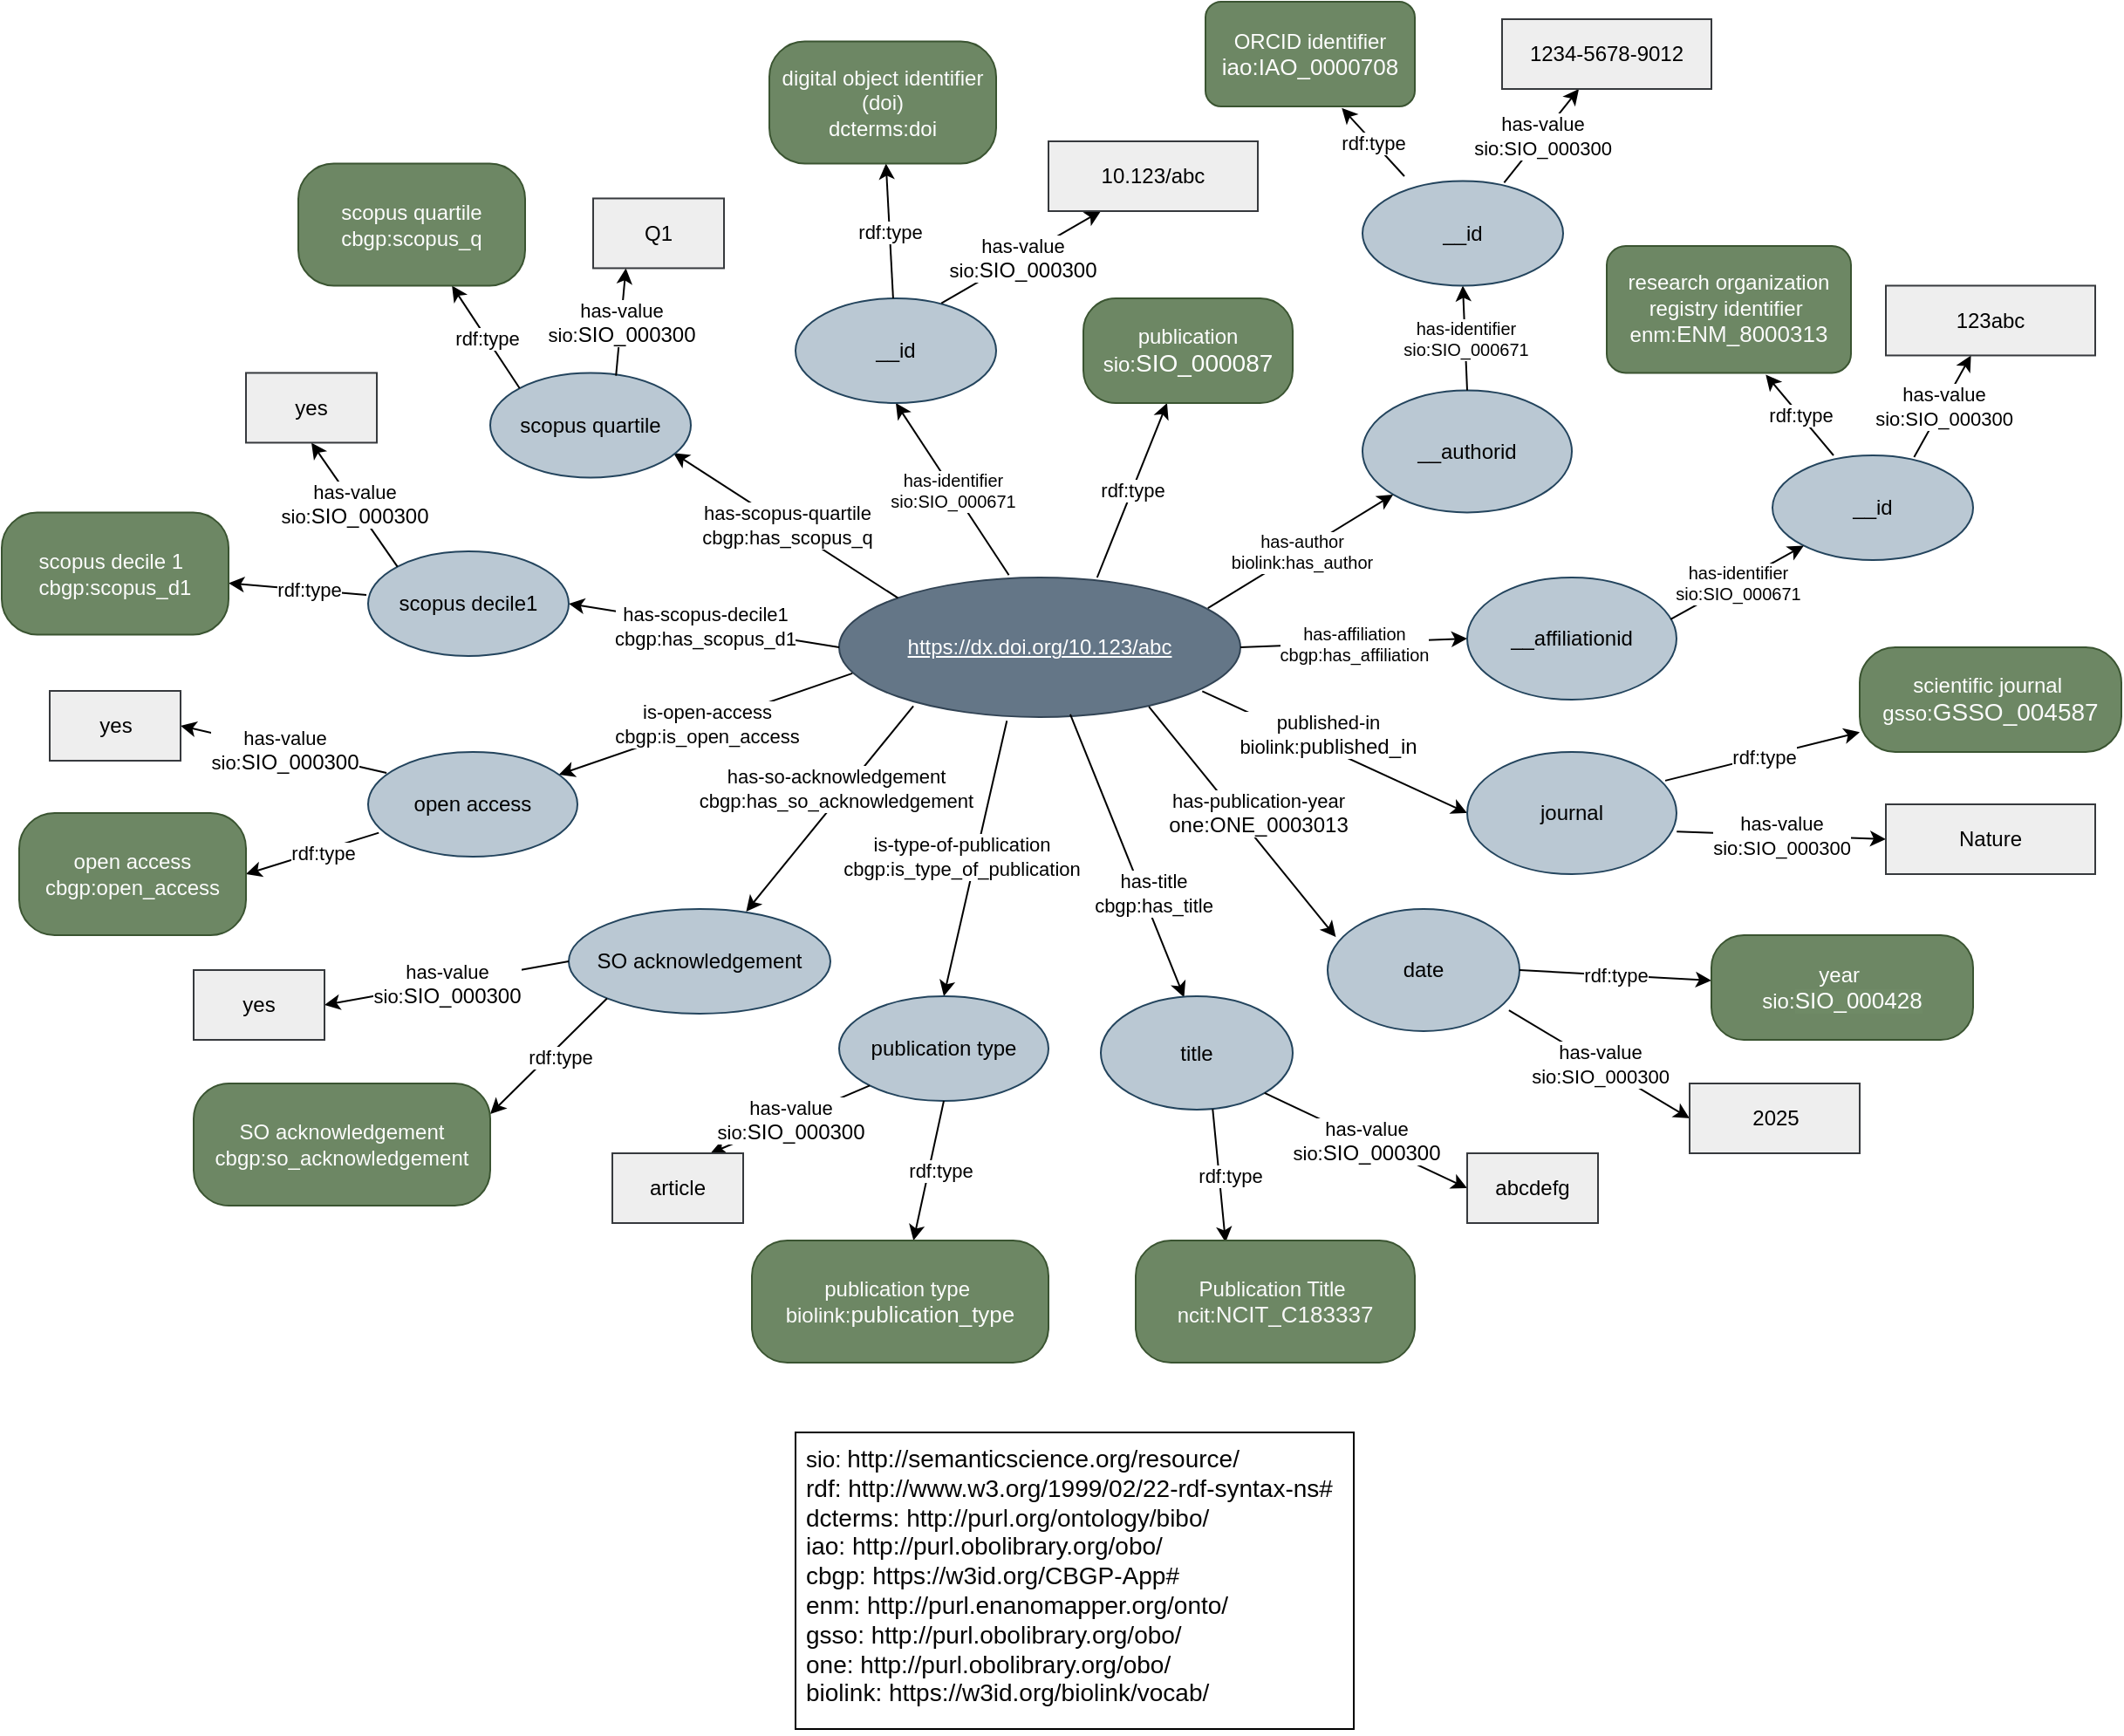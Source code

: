 <mxfile version="26.1.0">
  <diagram id="6a731a19-8d31-9384-78a2-239565b7b9f0" name="Page-1">
    <mxGraphModel dx="3500" dy="1740" grid="1" gridSize="10" guides="1" tooltips="1" connect="1" arrows="1" fold="1" page="1" pageScale="1" pageWidth="1169" pageHeight="827" background="none" math="0" shadow="0">
      <root>
        <mxCell id="0" />
        <mxCell id="1" parent="0" />
        <mxCell id="y8F7nDmnW5mk9b_O4DAU-1777" value="&lt;u&gt;https://dx.doi.org/10.123/abc&lt;/u&gt;" style="ellipse;whiteSpace=wrap;html=1;fillColor=#647687;strokeColor=#314354;fontColor=#ffffff;" vertex="1" parent="1">
          <mxGeometry x="520" y="380" width="230" height="80" as="geometry" />
        </mxCell>
        <mxCell id="y8F7nDmnW5mk9b_O4DAU-1778" value="" style="endArrow=classic;html=1;rounded=0;exitX=0.423;exitY=-0.017;exitDx=0;exitDy=0;entryX=0.5;entryY=1;entryDx=0;entryDy=0;exitPerimeter=0;" edge="1" parent="1" source="y8F7nDmnW5mk9b_O4DAU-1777" target="y8F7nDmnW5mk9b_O4DAU-1785">
          <mxGeometry relative="1" as="geometry">
            <mxPoint x="640" y="420" as="sourcePoint" />
            <mxPoint x="635" y="310" as="targetPoint" />
          </mxGeometry>
        </mxCell>
        <mxCell id="y8F7nDmnW5mk9b_O4DAU-1779" value="has-identifier&lt;div&gt;sio:&lt;span style=&quot;font-family: &amp;quot;IBM Plex Sans&amp;quot;, Helvetica, Arial, sans-serif; text-align: start; text-wrap-mode: wrap; background-color: light-dark(#ffffff, var(--ge-dark-color, #121212));&quot;&gt;SIO_000671&lt;/span&gt;&lt;/div&gt;" style="edgeLabel;resizable=0;html=1;;align=center;verticalAlign=middle;fontColor=default;fontSize=10;" connectable="0" vertex="1" parent="y8F7nDmnW5mk9b_O4DAU-1778">
          <mxGeometry relative="1" as="geometry" />
        </mxCell>
        <mxCell id="y8F7nDmnW5mk9b_O4DAU-1780" value="" style="endArrow=classic;html=1;rounded=0;exitX=0.643;exitY=0;exitDx=0;exitDy=0;exitPerimeter=0;" edge="1" parent="1" source="y8F7nDmnW5mk9b_O4DAU-1777" target="y8F7nDmnW5mk9b_O4DAU-1782">
          <mxGeometry relative="1" as="geometry">
            <mxPoint x="640" y="420" as="sourcePoint" />
            <mxPoint x="637" y="530" as="targetPoint" />
          </mxGeometry>
        </mxCell>
        <mxCell id="y8F7nDmnW5mk9b_O4DAU-1781" value="rdf:type" style="edgeLabel;resizable=0;html=1;;align=center;verticalAlign=middle;" connectable="0" vertex="1" parent="y8F7nDmnW5mk9b_O4DAU-1780">
          <mxGeometry relative="1" as="geometry" />
        </mxCell>
        <mxCell id="y8F7nDmnW5mk9b_O4DAU-1782" value="publication&lt;div&gt;sio:&lt;span style=&quot;font-family: &amp;quot;IBM Plex Sans&amp;quot;, Helvetica, Arial, sans-serif; font-size: 14px; text-align: start; background-color: transparent;&quot;&gt;SIO_000087&lt;/span&gt;&lt;/div&gt;" style="rounded=1;whiteSpace=wrap;html=1;arcSize=31;fillColor=#6d8764;strokeColor=#3A5431;fontColor=#ffffff;" vertex="1" parent="1">
          <mxGeometry x="660" y="220" width="120" height="60" as="geometry" />
        </mxCell>
        <mxCell id="y8F7nDmnW5mk9b_O4DAU-1783" value="&lt;font style=&quot;color: light-dark(rgb(5, 5, 5), rgb(237, 237, 237));&quot;&gt;&lt;font style=&quot;font-size: 13px;&quot;&gt;sio:&lt;/font&gt;&amp;nbsp;&lt;span style=&quot;font-family: &amp;quot;IBM Plex Sans&amp;quot;, Helvetica, Arial, sans-serif; font-size: 14px;&quot;&gt;http://semanticscience.org/resource/&lt;/span&gt;&lt;/font&gt;&lt;div&gt;&lt;font style=&quot;color: light-dark(rgb(5, 5, 5), rgb(237, 237, 237));&quot;&gt;&lt;span style=&quot;font-family: &amp;quot;IBM Plex Sans&amp;quot;, Helvetica, Arial, sans-serif; font-size: 14px;&quot;&gt;rdf:&amp;nbsp;&lt;/span&gt;&lt;span style=&quot;font-family: &amp;quot;Lucida Grande&amp;quot;, sans-serif; text-align: center; text-wrap-mode: nowrap; background-color: transparent;&quot;&gt;&lt;font style=&quot;font-size: 14px;&quot;&gt;http://www.w3.org/1999/02/22-rdf-syntax-ns#&lt;/font&gt;&lt;/span&gt;&lt;/font&gt;&lt;/div&gt;&lt;div&gt;&lt;font style=&quot;&quot;&gt;&lt;span style=&quot;color: light-dark(rgb(5, 5, 5), rgb(237, 237, 237)); font-family: &amp;quot;IBM Plex Sans&amp;quot;, Helvetica, Arial, sans-serif; font-size: 14px;&quot;&gt;dcterms:&amp;nbsp;&lt;/span&gt;&lt;span style=&quot;font-family: &amp;quot;IBM Plex Sans&amp;quot;, Helvetica, Arial, sans-serif; font-size: 14px; background-color: transparent;&quot;&gt;&lt;font style=&quot;color: light-dark(rgb(8, 8, 8), rgb(237, 237, 237));&quot;&gt;http://purl.org/ontology/bibo/&lt;/font&gt;&lt;/span&gt;&lt;/font&gt;&lt;/div&gt;&lt;div&gt;&lt;font style=&quot;color: light-dark(rgb(5, 5, 5), rgb(237, 237, 237));&quot;&gt;&lt;span style=&quot;font-family: &amp;quot;IBM Plex Sans&amp;quot;, Helvetica, Arial, sans-serif; font-size: 14px; background-color: transparent;&quot;&gt;iao:&amp;nbsp;&lt;/span&gt;&lt;span style=&quot;font-family: &amp;quot;IBM Plex Sans&amp;quot;, Helvetica, Arial, sans-serif; font-size: 14px; background-color: transparent;&quot;&gt;http://purl.obolibrary.org/obo/&lt;/span&gt;&lt;/font&gt;&lt;/div&gt;&lt;div&gt;&lt;span style=&quot;font-family: &amp;quot;IBM Plex Sans&amp;quot;, Helvetica, Arial, sans-serif; font-size: 14px; background-color: transparent; color: rgb(102, 102, 102);&quot;&gt;&lt;font style=&quot;color: light-dark(rgb(5, 5, 5), rgb(237, 237, 237));&quot;&gt;cbgp: https://w3id.org/CBGP-App#&lt;/font&gt;&lt;/span&gt;&lt;/div&gt;&lt;div&gt;&lt;font style=&quot;color: light-dark(rgb(3, 3, 3), rgb(237, 237, 237));&quot;&gt;&lt;span style=&quot;font-family: &amp;quot;IBM Plex Sans&amp;quot;, Helvetica, Arial, sans-serif; font-size: 14px; background-color: transparent;&quot;&gt;enm:&amp;nbsp;&lt;/span&gt;&lt;span style=&quot;font-family: &amp;quot;IBM Plex Sans&amp;quot;, Helvetica, Arial, sans-serif; font-size: 14px; background-color: transparent;&quot;&gt;http://purl.enanomapper.org/onto/&lt;/span&gt;&lt;/font&gt;&lt;/div&gt;&lt;div&gt;&lt;font style=&quot;color: light-dark(rgb(3, 3, 3), rgb(237, 237, 237));&quot;&gt;&lt;span style=&quot;background-color: transparent; font-family: &amp;quot;IBM Plex Sans&amp;quot;, Helvetica, Arial, sans-serif; font-size: 14px;&quot;&gt;gsso:&amp;nbsp;&lt;/span&gt;&lt;span style=&quot;background-color: transparent; font-family: &amp;quot;IBM Plex Sans&amp;quot;, Helvetica, Arial, sans-serif; font-size: 14px;&quot;&gt;http://purl.obolibrary.org/obo/&lt;/span&gt;&lt;/font&gt;&lt;/div&gt;&lt;div&gt;&lt;font style=&quot;color: light-dark(rgb(3, 3, 3), rgb(237, 237, 237));&quot;&gt;&lt;span style=&quot;font-family: &amp;quot;IBM Plex Sans&amp;quot;, Helvetica, Arial, sans-serif; font-size: 14px; background-color: transparent;&quot;&gt;one:&amp;nbsp;&lt;/span&gt;&lt;span style=&quot;font-family: &amp;quot;IBM Plex Sans&amp;quot;, Helvetica, Arial, sans-serif; font-size: 14px; background-color: transparent;&quot;&gt;http://purl.obolibrary.org/obo/&lt;/span&gt;&lt;/font&gt;&lt;/div&gt;&lt;div&gt;&lt;span style=&quot;font-family: &amp;quot;IBM Plex Sans&amp;quot;, Helvetica, Arial, sans-serif; font-size: 14px; background-color: transparent; color: rgb(102, 102, 102);&quot;&gt;&lt;font style=&quot;color: light-dark(rgb(5, 5, 5), rgb(237, 237, 237));&quot;&gt;biolink: https://w3id.org/biolink/vocab/&lt;/font&gt;&lt;/span&gt;&lt;/div&gt;" style="text;strokeColor=default;fillColor=default;align=left;verticalAlign=top;spacingLeft=4;spacingRight=4;overflow=hidden;points=[[0,0.5],[1,0.5]];portConstraint=eastwest;rotatable=0;whiteSpace=wrap;html=1;fontColor=#000000;" vertex="1" parent="1">
          <mxGeometry x="495" y="870" width="320" height="170" as="geometry" />
        </mxCell>
        <mxCell id="y8F7nDmnW5mk9b_O4DAU-1785" value="__id" style="ellipse;whiteSpace=wrap;html=1;fillColor=#bac8d3;strokeColor=#23445d;" vertex="1" parent="1">
          <mxGeometry x="495" y="220" width="115" height="60" as="geometry" />
        </mxCell>
        <mxCell id="y8F7nDmnW5mk9b_O4DAU-1786" value="" style="endArrow=classic;html=1;rounded=0;exitX=0.727;exitY=0.046;exitDx=0;exitDy=0;exitPerimeter=0;entryX=0.25;entryY=1;entryDx=0;entryDy=0;" edge="1" parent="1" source="y8F7nDmnW5mk9b_O4DAU-1785" target="y8F7nDmnW5mk9b_O4DAU-1790">
          <mxGeometry relative="1" as="geometry">
            <mxPoint x="570" y="330" as="sourcePoint" />
            <mxPoint x="680" y="180" as="targetPoint" />
          </mxGeometry>
        </mxCell>
        <mxCell id="y8F7nDmnW5mk9b_O4DAU-1787" value="&lt;font style=&quot;color: rgb(0, 0, 0);&quot;&gt;has-value&lt;/font&gt;&lt;div&gt;&lt;font style=&quot;color: rgb(0, 0, 0);&quot;&gt;sio:&lt;span style=&quot;font-family: &amp;quot;IBM Plex Sans&amp;quot;, Helvetica, Arial, sans-serif; text-align: start; text-wrap-mode: wrap; background-color: light-dark(#ffffff, var(--ge-dark-color, #121212));&quot;&gt;&lt;font style=&quot;font-size: 12px;&quot;&gt;SIO_000300&lt;/font&gt;&lt;/span&gt;&lt;/font&gt;&lt;/div&gt;" style="edgeLabel;resizable=0;html=1;;align=center;verticalAlign=middle;" connectable="0" vertex="1" parent="y8F7nDmnW5mk9b_O4DAU-1786">
          <mxGeometry relative="1" as="geometry" />
        </mxCell>
        <mxCell id="y8F7nDmnW5mk9b_O4DAU-1790" value="10.123/abc" style="rounded=0;whiteSpace=wrap;html=1;fillColor=#eeeeee;strokeColor=#36393d;" vertex="1" parent="1">
          <mxGeometry x="640" y="130" width="120" height="40" as="geometry" />
        </mxCell>
        <mxCell id="y8F7nDmnW5mk9b_O4DAU-1791" value="" style="endArrow=classic;html=1;rounded=0;" edge="1" parent="1" source="y8F7nDmnW5mk9b_O4DAU-1785" target="y8F7nDmnW5mk9b_O4DAU-1793">
          <mxGeometry relative="1" as="geometry">
            <mxPoint x="500" y="250" as="sourcePoint" />
            <mxPoint x="550" y="180" as="targetPoint" />
          </mxGeometry>
        </mxCell>
        <mxCell id="y8F7nDmnW5mk9b_O4DAU-1792" value="rdf:type" style="edgeLabel;resizable=0;html=1;;align=center;verticalAlign=middle;" connectable="0" vertex="1" parent="y8F7nDmnW5mk9b_O4DAU-1791">
          <mxGeometry relative="1" as="geometry" />
        </mxCell>
        <mxCell id="y8F7nDmnW5mk9b_O4DAU-1793" value="&lt;font style=&quot;&quot;&gt;&lt;span style=&quot;font-family: &amp;quot;IBM Plex Sans&amp;quot;, Helvetica, Arial, sans-serif; text-align: start;&quot;&gt;&lt;font style=&quot;color: light-dark(rgb(252, 252, 252), rgb(202, 202, 202));&quot;&gt;digital object identifier (doi)&lt;/font&gt;&lt;/span&gt;&lt;br&gt;&lt;/font&gt;&lt;div&gt;&lt;font style=&quot;color: light-dark(rgb(255, 255, 255), rgb(237, 237, 237));&quot;&gt;dcterms:doi&lt;/font&gt;&lt;/div&gt;" style="rounded=1;whiteSpace=wrap;html=1;fillColor=#6d8764;fontColor=#ffffff;strokeColor=#3A5431;arcSize=29;" vertex="1" parent="1">
          <mxGeometry x="480" y="72.73" width="130" height="70" as="geometry" />
        </mxCell>
        <mxCell id="y8F7nDmnW5mk9b_O4DAU-1795" value="__authorid" style="ellipse;whiteSpace=wrap;html=1;fillColor=#bac8d3;strokeColor=#23445d;" vertex="1" parent="1">
          <mxGeometry x="820" y="272.73" width="120" height="70" as="geometry" />
        </mxCell>
        <mxCell id="y8F7nDmnW5mk9b_O4DAU-1796" value="" style="endArrow=classic;html=1;rounded=0;exitX=0.919;exitY=0.22;exitDx=0;exitDy=0;exitPerimeter=0;entryX=0;entryY=1;entryDx=0;entryDy=0;" edge="1" parent="1" source="y8F7nDmnW5mk9b_O4DAU-1777" target="y8F7nDmnW5mk9b_O4DAU-1795">
          <mxGeometry relative="1" as="geometry">
            <mxPoint x="840" y="270" as="sourcePoint" />
            <mxPoint x="940" y="270" as="targetPoint" />
          </mxGeometry>
        </mxCell>
        <mxCell id="y8F7nDmnW5mk9b_O4DAU-1797" value="&lt;span style=&quot;font-family: &amp;quot;IBM Plex Sans&amp;quot;, Helvetica, Arial, sans-serif; text-align: start; text-wrap-mode: wrap;&quot;&gt;has-author&lt;/span&gt;&lt;div&gt;&lt;span style=&quot;font-family: &amp;quot;IBM Plex Sans&amp;quot;, Helvetica, Arial, sans-serif; text-align: start; text-wrap-mode: wrap;&quot;&gt;biolink:&lt;/span&gt;&lt;span style=&quot;font-family: &amp;quot;IBM Plex Sans&amp;quot;, Helvetica, Arial, sans-serif; text-align: start; text-wrap-mode: wrap; background-color: light-dark(#ffffff, var(--ge-dark-color, #121212));&quot;&gt;has_author&lt;/span&gt;&lt;/div&gt;" style="edgeLabel;resizable=0;html=1;;align=center;verticalAlign=middle;fontColor=#000000;fontSize=10;" connectable="0" vertex="1" parent="y8F7nDmnW5mk9b_O4DAU-1796">
          <mxGeometry relative="1" as="geometry" />
        </mxCell>
        <mxCell id="y8F7nDmnW5mk9b_O4DAU-1798" value="" style="endArrow=classic;html=1;rounded=0;exitX=0.706;exitY=0.016;exitDx=0;exitDy=0;exitPerimeter=0;" edge="1" parent="1" source="y8F7nDmnW5mk9b_O4DAU-1806" target="y8F7nDmnW5mk9b_O4DAU-1800">
          <mxGeometry relative="1" as="geometry">
            <mxPoint x="940" y="120" as="sourcePoint" />
            <mxPoint x="930" y="220" as="targetPoint" />
          </mxGeometry>
        </mxCell>
        <mxCell id="y8F7nDmnW5mk9b_O4DAU-1799" value="has-value&lt;div&gt;sio:SIO_000300&lt;/div&gt;" style="edgeLabel;resizable=0;html=1;;align=center;verticalAlign=middle;" connectable="0" vertex="1" parent="y8F7nDmnW5mk9b_O4DAU-1798">
          <mxGeometry relative="1" as="geometry" />
        </mxCell>
        <mxCell id="y8F7nDmnW5mk9b_O4DAU-1800" value="1234-5678-9012" style="rounded=0;whiteSpace=wrap;html=1;fillColor=#eeeeee;strokeColor=#36393d;" vertex="1" parent="1">
          <mxGeometry x="900" y="60" width="120" height="40" as="geometry" />
        </mxCell>
        <mxCell id="y8F7nDmnW5mk9b_O4DAU-1804" value="" style="endArrow=classic;html=1;rounded=0;exitX=0.5;exitY=0;exitDx=0;exitDy=0;entryX=0.5;entryY=1;entryDx=0;entryDy=0;" edge="1" parent="1" source="y8F7nDmnW5mk9b_O4DAU-1795" target="y8F7nDmnW5mk9b_O4DAU-1806">
          <mxGeometry relative="1" as="geometry">
            <mxPoint x="1030" y="300" as="sourcePoint" />
            <mxPoint x="870" y="210" as="targetPoint" />
          </mxGeometry>
        </mxCell>
        <mxCell id="y8F7nDmnW5mk9b_O4DAU-1805" value="has-identifier&lt;div&gt;sio:SIO_000671&lt;/div&gt;" style="edgeLabel;resizable=0;html=1;;align=center;verticalAlign=middle;fontSize=10;" connectable="0" vertex="1" parent="y8F7nDmnW5mk9b_O4DAU-1804">
          <mxGeometry relative="1" as="geometry" />
        </mxCell>
        <mxCell id="y8F7nDmnW5mk9b_O4DAU-1806" value="__id" style="ellipse;whiteSpace=wrap;html=1;fillColor=#bac8d3;strokeColor=#23445d;" vertex="1" parent="1">
          <mxGeometry x="820" y="152.73" width="115" height="60" as="geometry" />
        </mxCell>
        <mxCell id="y8F7nDmnW5mk9b_O4DAU-1807" value="" style="endArrow=classic;html=1;rounded=0;entryX=0.651;entryY=1.014;entryDx=0;entryDy=0;entryPerimeter=0;" edge="1" parent="1" target="y8F7nDmnW5mk9b_O4DAU-1809">
          <mxGeometry relative="1" as="geometry">
            <mxPoint x="844" y="150" as="sourcePoint" />
            <mxPoint x="810" y="100" as="targetPoint" />
          </mxGeometry>
        </mxCell>
        <mxCell id="y8F7nDmnW5mk9b_O4DAU-1808" value="rdf:type" style="edgeLabel;resizable=0;html=1;;align=center;verticalAlign=middle;" connectable="0" vertex="1" parent="y8F7nDmnW5mk9b_O4DAU-1807">
          <mxGeometry relative="1" as="geometry" />
        </mxCell>
        <mxCell id="y8F7nDmnW5mk9b_O4DAU-1809" value="ORCID identifier&lt;br&gt;&lt;span style=&quot;font-family: &amp;quot;IBM Plex Sans&amp;quot;, Helvetica, Arial, sans-serif; font-style: normal; font-variant-ligatures: normal; font-variant-caps: normal; font-weight: 400; letter-spacing: normal; orphans: 2; text-align: start; text-indent: 0px; text-transform: none; widows: 2; word-spacing: 0px; -webkit-text-stroke-width: 0px; white-space: normal; text-decoration-thickness: initial; text-decoration-style: initial; text-decoration-color: initial; float: none; display: inline !important;&quot;&gt;&lt;font style=&quot;font-size: 13px; color: light-dark(rgb(253, 252, 252), rgb(237, 237, 237));&quot;&gt;iao:IAO_0000708&lt;/font&gt;&lt;/span&gt;" style="rounded=1;whiteSpace=wrap;html=1;fillColor=#6d8764;fontColor=#ffffff;strokeColor=#3A5431;" vertex="1" parent="1">
          <mxGeometry x="730" y="50" width="120" height="60" as="geometry" />
        </mxCell>
        <mxCell id="y8F7nDmnW5mk9b_O4DAU-1810" value="" style="endArrow=classic;html=1;rounded=0;exitX=1;exitY=0.5;exitDx=0;exitDy=0;entryX=0;entryY=0.5;entryDx=0;entryDy=0;" edge="1" parent="1" source="y8F7nDmnW5mk9b_O4DAU-1777" target="y8F7nDmnW5mk9b_O4DAU-1812">
          <mxGeometry relative="1" as="geometry">
            <mxPoint x="754" y="428" as="sourcePoint" />
            <mxPoint x="880" y="420" as="targetPoint" />
          </mxGeometry>
        </mxCell>
        <mxCell id="y8F7nDmnW5mk9b_O4DAU-1811" value="&lt;span style=&quot;font-family: &amp;quot;IBM Plex Sans&amp;quot;, Helvetica, Arial, sans-serif; text-align: start; text-wrap-mode: wrap;&quot;&gt;has-affiliation&lt;/span&gt;&lt;div&gt;&lt;span style=&quot;font-family: &amp;quot;IBM Plex Sans&amp;quot;, Helvetica, Arial, sans-serif; text-align: start; text-wrap-mode: wrap;&quot;&gt;cbgp:&lt;/span&gt;&lt;span style=&quot;font-family: &amp;quot;IBM Plex Sans&amp;quot;, Helvetica, Arial, sans-serif; text-align: start; text-wrap-mode: wrap; background-color: light-dark(#ffffff, var(--ge-dark-color, #121212));&quot;&gt;has_affiliation&lt;/span&gt;&lt;/div&gt;" style="edgeLabel;resizable=0;html=1;;align=center;verticalAlign=middle;fontColor=#000000;fontSize=10;" connectable="0" vertex="1" parent="y8F7nDmnW5mk9b_O4DAU-1810">
          <mxGeometry relative="1" as="geometry" />
        </mxCell>
        <mxCell id="y8F7nDmnW5mk9b_O4DAU-1812" value="__affiliationid" style="ellipse;whiteSpace=wrap;html=1;fillColor=#bac8d3;strokeColor=#23445d;" vertex="1" parent="1">
          <mxGeometry x="880" y="380" width="120" height="70" as="geometry" />
        </mxCell>
        <mxCell id="y8F7nDmnW5mk9b_O4DAU-1813" value="" style="endArrow=classic;html=1;rounded=0;exitX=0.706;exitY=0.016;exitDx=0;exitDy=0;exitPerimeter=0;" edge="1" parent="1" source="y8F7nDmnW5mk9b_O4DAU-1817" target="y8F7nDmnW5mk9b_O4DAU-1815">
          <mxGeometry relative="1" as="geometry">
            <mxPoint x="1180" y="292.73" as="sourcePoint" />
            <mxPoint x="1170" y="392.73" as="targetPoint" />
          </mxGeometry>
        </mxCell>
        <mxCell id="y8F7nDmnW5mk9b_O4DAU-1814" value="has-value&lt;div&gt;sio:SIO_000300&lt;/div&gt;" style="edgeLabel;resizable=0;html=1;;align=center;verticalAlign=middle;" connectable="0" vertex="1" parent="y8F7nDmnW5mk9b_O4DAU-1813">
          <mxGeometry relative="1" as="geometry" />
        </mxCell>
        <mxCell id="y8F7nDmnW5mk9b_O4DAU-1815" value="123abc" style="rounded=0;whiteSpace=wrap;html=1;fillColor=#eeeeee;strokeColor=#36393d;" vertex="1" parent="1">
          <mxGeometry x="1120" y="212.73" width="120" height="40" as="geometry" />
        </mxCell>
        <mxCell id="y8F7nDmnW5mk9b_O4DAU-1817" value="__id" style="ellipse;whiteSpace=wrap;html=1;fillColor=#bac8d3;strokeColor=#23445d;" vertex="1" parent="1">
          <mxGeometry x="1055" y="310" width="115" height="60" as="geometry" />
        </mxCell>
        <mxCell id="y8F7nDmnW5mk9b_O4DAU-1818" value="" style="endArrow=classic;html=1;rounded=0;entryX=0.651;entryY=1.014;entryDx=0;entryDy=0;entryPerimeter=0;" edge="1" parent="1" target="y8F7nDmnW5mk9b_O4DAU-1820">
          <mxGeometry relative="1" as="geometry">
            <mxPoint x="1090" y="310" as="sourcePoint" />
            <mxPoint x="1050" y="272.73" as="targetPoint" />
          </mxGeometry>
        </mxCell>
        <mxCell id="y8F7nDmnW5mk9b_O4DAU-1819" value="rdf:type" style="edgeLabel;resizable=0;html=1;;align=center;verticalAlign=middle;" connectable="0" vertex="1" parent="y8F7nDmnW5mk9b_O4DAU-1818">
          <mxGeometry relative="1" as="geometry" />
        </mxCell>
        <mxCell id="y8F7nDmnW5mk9b_O4DAU-1820" value="research organization registry identifier&amp;nbsp;&lt;div&gt;enm:&lt;span style=&quot;font-family: &amp;quot;IBM Plex Sans&amp;quot;, Helvetica, Arial, sans-serif; text-align: start;&quot;&gt;&lt;font style=&quot;color: light-dark(rgb(250, 250, 250), rgb(149, 149, 149)); font-size: 13px;&quot;&gt;ENM_8000313&lt;/font&gt;&lt;/span&gt;&lt;/div&gt;" style="rounded=1;whiteSpace=wrap;html=1;fillColor=#6d8764;fontColor=#ffffff;strokeColor=#3A5431;" vertex="1" parent="1">
          <mxGeometry x="960" y="190" width="140" height="72.73" as="geometry" />
        </mxCell>
        <mxCell id="y8F7nDmnW5mk9b_O4DAU-1821" value="" style="endArrow=classic;html=1;rounded=0;exitX=0.972;exitY=0.342;exitDx=0;exitDy=0;exitPerimeter=0;" edge="1" parent="1" source="y8F7nDmnW5mk9b_O4DAU-1812" target="y8F7nDmnW5mk9b_O4DAU-1817">
          <mxGeometry relative="1" as="geometry">
            <mxPoint x="880" y="290" as="sourcePoint" />
            <mxPoint x="880" y="220" as="targetPoint" />
          </mxGeometry>
        </mxCell>
        <mxCell id="y8F7nDmnW5mk9b_O4DAU-1822" value="has-identifier&lt;div&gt;sio:SIO_000671&lt;/div&gt;" style="edgeLabel;resizable=0;html=1;;align=center;verticalAlign=middle;fontSize=10;" connectable="0" vertex="1" parent="y8F7nDmnW5mk9b_O4DAU-1821">
          <mxGeometry relative="1" as="geometry" />
        </mxCell>
        <mxCell id="y8F7nDmnW5mk9b_O4DAU-1823" value="" style="endArrow=classic;html=1;rounded=0;exitX=0.905;exitY=0.815;exitDx=0;exitDy=0;exitPerimeter=0;entryX=0;entryY=0.5;entryDx=0;entryDy=0;" edge="1" parent="1" source="y8F7nDmnW5mk9b_O4DAU-1777" target="y8F7nDmnW5mk9b_O4DAU-1825">
          <mxGeometry relative="1" as="geometry">
            <mxPoint x="860" y="520" as="sourcePoint" />
            <mxPoint x="880" y="520" as="targetPoint" />
          </mxGeometry>
        </mxCell>
        <mxCell id="y8F7nDmnW5mk9b_O4DAU-1824" value="published-in&lt;div&gt;biolink:&lt;span style=&quot;font-family: &amp;quot;IBM Plex Sans&amp;quot;, Helvetica, Arial, sans-serif; text-align: start; text-wrap-mode: wrap; background-color: light-dark(#ffffff, var(--ge-dark-color, #121212));&quot;&gt;&lt;font style=&quot;font-size: 12px; color: light-dark(rgb(5, 5, 5), rgb(149, 149, 149));&quot;&gt;published_in&lt;/font&gt;&lt;/span&gt;&lt;/div&gt;" style="edgeLabel;resizable=0;html=1;;align=center;verticalAlign=middle;" connectable="0" vertex="1" parent="y8F7nDmnW5mk9b_O4DAU-1823">
          <mxGeometry relative="1" as="geometry">
            <mxPoint x="-4" y="-10" as="offset" />
          </mxGeometry>
        </mxCell>
        <mxCell id="y8F7nDmnW5mk9b_O4DAU-1825" value="journal" style="ellipse;whiteSpace=wrap;html=1;fillColor=#bac8d3;strokeColor=#23445d;" vertex="1" parent="1">
          <mxGeometry x="880" y="480" width="120" height="70" as="geometry" />
        </mxCell>
        <mxCell id="y8F7nDmnW5mk9b_O4DAU-1826" value="" style="endArrow=classic;html=1;rounded=0;entryX=0;entryY=0.5;entryDx=0;entryDy=0;exitX=1.001;exitY=0.651;exitDx=0;exitDy=0;exitPerimeter=0;" edge="1" parent="1" source="y8F7nDmnW5mk9b_O4DAU-1825" target="y8F7nDmnW5mk9b_O4DAU-1828">
          <mxGeometry relative="1" as="geometry">
            <mxPoint x="1144" y="321" as="sourcePoint" />
            <mxPoint x="1070" y="470" as="targetPoint" />
          </mxGeometry>
        </mxCell>
        <mxCell id="y8F7nDmnW5mk9b_O4DAU-1827" value="has-value&lt;div&gt;sio:SIO_000300&lt;/div&gt;" style="edgeLabel;resizable=0;html=1;;align=center;verticalAlign=middle;" connectable="0" vertex="1" parent="y8F7nDmnW5mk9b_O4DAU-1826">
          <mxGeometry relative="1" as="geometry" />
        </mxCell>
        <mxCell id="y8F7nDmnW5mk9b_O4DAU-1828" value="Nature" style="rounded=0;whiteSpace=wrap;html=1;fillColor=#eeeeee;strokeColor=#36393d;" vertex="1" parent="1">
          <mxGeometry x="1120" y="510" width="120" height="40" as="geometry" />
        </mxCell>
        <mxCell id="y8F7nDmnW5mk9b_O4DAU-1830" value="" style="endArrow=classic;html=1;rounded=0;exitX=0.946;exitY=0.235;exitDx=0;exitDy=0;exitPerimeter=0;" edge="1" parent="1" source="y8F7nDmnW5mk9b_O4DAU-1825" target="y8F7nDmnW5mk9b_O4DAU-1832">
          <mxGeometry relative="1" as="geometry">
            <mxPoint x="1010" y="470" as="sourcePoint" />
            <mxPoint x="1090" y="535" as="targetPoint" />
          </mxGeometry>
        </mxCell>
        <mxCell id="y8F7nDmnW5mk9b_O4DAU-1831" value="rdf:type" style="edgeLabel;resizable=0;html=1;;align=center;verticalAlign=middle;" connectable="0" vertex="1" parent="y8F7nDmnW5mk9b_O4DAU-1830">
          <mxGeometry relative="1" as="geometry" />
        </mxCell>
        <mxCell id="y8F7nDmnW5mk9b_O4DAU-1832" value="scientific journal&amp;nbsp;&lt;div&gt;gsso:&lt;span style=&quot;font-family: &amp;quot;IBM Plex Sans&amp;quot;, Helvetica, Arial, sans-serif; font-size: 14px; text-align: start; background-color: transparent;&quot;&gt;&lt;font style=&quot;color: light-dark(rgb(250, 250, 250), rgb(149, 149, 149));&quot;&gt;GSSO_004587&lt;/font&gt;&lt;/span&gt;&lt;/div&gt;" style="rounded=1;whiteSpace=wrap;html=1;arcSize=34;fillColor=#6d8764;fontColor=#ffffff;strokeColor=#3A5431;" vertex="1" parent="1">
          <mxGeometry x="1105" y="420" width="150" height="60" as="geometry" />
        </mxCell>
        <mxCell id="y8F7nDmnW5mk9b_O4DAU-1833" value="" style="endArrow=classic;html=1;rounded=0;exitX=0.772;exitY=0.926;exitDx=0;exitDy=0;exitPerimeter=0;entryX=0.043;entryY=0.23;entryDx=0;entryDy=0;entryPerimeter=0;" edge="1" parent="1" source="y8F7nDmnW5mk9b_O4DAU-1777" target="y8F7nDmnW5mk9b_O4DAU-1835">
          <mxGeometry relative="1" as="geometry">
            <mxPoint x="580" y="580" as="sourcePoint" />
            <mxPoint x="840" y="620" as="targetPoint" />
          </mxGeometry>
        </mxCell>
        <mxCell id="y8F7nDmnW5mk9b_O4DAU-1834" value="has-publication-year&lt;br&gt;&lt;span style=&quot;font-family: &amp;quot;IBM Plex Sans&amp;quot;, Helvetica, Arial, sans-serif; font-style: normal; font-variant-ligatures: normal; font-variant-caps: normal; font-weight: 400; letter-spacing: normal; orphans: 2; text-align: start; text-indent: 0px; text-transform: none; widows: 2; word-spacing: 0px; -webkit-text-stroke-width: 0px; white-space: normal; text-decoration-thickness: initial; text-decoration-style: initial; text-decoration-color: initial; float: none; display: inline !important;&quot;&gt;&lt;font style=&quot;color: light-dark(rgb(5, 5, 5), rgb(149, 149, 149)); font-size: 12px;&quot;&gt;one:ONE_0003013&lt;/font&gt;&lt;/span&gt;" style="edgeLabel;resizable=0;html=1;;align=center;verticalAlign=middle;" connectable="0" vertex="1" parent="y8F7nDmnW5mk9b_O4DAU-1833">
          <mxGeometry relative="1" as="geometry">
            <mxPoint x="9" y="-5" as="offset" />
          </mxGeometry>
        </mxCell>
        <mxCell id="y8F7nDmnW5mk9b_O4DAU-1835" value="date" style="ellipse;whiteSpace=wrap;html=1;fillColor=#bac8d3;strokeColor=#23445d;" vertex="1" parent="1">
          <mxGeometry x="800" y="570" width="110" height="70" as="geometry" />
        </mxCell>
        <mxCell id="y8F7nDmnW5mk9b_O4DAU-1836" value="" style="endArrow=classic;html=1;rounded=0;entryX=0;entryY=0.5;entryDx=0;entryDy=0;exitX=0.945;exitY=0.829;exitDx=0;exitDy=0;exitPerimeter=0;" edge="1" parent="1" target="y8F7nDmnW5mk9b_O4DAU-1838" source="y8F7nDmnW5mk9b_O4DAU-1835">
          <mxGeometry relative="1" as="geometry">
            <mxPoint x="966" y="671" as="sourcePoint" />
            <mxPoint x="1026" y="615" as="targetPoint" />
          </mxGeometry>
        </mxCell>
        <mxCell id="y8F7nDmnW5mk9b_O4DAU-1837" value="has-value&lt;div&gt;sio:SIO_000300&lt;/div&gt;" style="edgeLabel;resizable=0;html=1;;align=center;verticalAlign=middle;" connectable="0" vertex="1" parent="y8F7nDmnW5mk9b_O4DAU-1836">
          <mxGeometry relative="1" as="geometry" />
        </mxCell>
        <mxCell id="y8F7nDmnW5mk9b_O4DAU-1838" value="2025" style="rounded=0;whiteSpace=wrap;html=1;fillColor=#eeeeee;strokeColor=#36393d;" vertex="1" parent="1">
          <mxGeometry x="1007.5" y="670" width="97.5" height="40" as="geometry" />
        </mxCell>
        <mxCell id="y8F7nDmnW5mk9b_O4DAU-1839" value="" style="endArrow=classic;html=1;rounded=0;exitX=1;exitY=0.5;exitDx=0;exitDy=0;" edge="1" parent="1" target="y8F7nDmnW5mk9b_O4DAU-1841" source="y8F7nDmnW5mk9b_O4DAU-1835">
          <mxGeometry relative="1" as="geometry">
            <mxPoint x="960" y="641" as="sourcePoint" />
            <mxPoint x="1046" y="680" as="targetPoint" />
          </mxGeometry>
        </mxCell>
        <mxCell id="y8F7nDmnW5mk9b_O4DAU-1840" value="rdf:type" style="edgeLabel;resizable=0;html=1;;align=center;verticalAlign=middle;" connectable="0" vertex="1" parent="y8F7nDmnW5mk9b_O4DAU-1839">
          <mxGeometry relative="1" as="geometry" />
        </mxCell>
        <mxCell id="y8F7nDmnW5mk9b_O4DAU-1841" value="year&amp;nbsp;&lt;div&gt;sio:&lt;span style=&quot;font-family: &amp;quot;IBM Plex Sans&amp;quot;, Helvetica, Arial, sans-serif; text-align: start; text-wrap-mode: nowrap; color: light-dark(rgb(255, 255, 255), rgb(18, 18, 18)); background-color: light-dark(rgb(111, 138, 102), rgb(173, 90, 0));&quot;&gt;&lt;font style=&quot;font-size: 13px;&quot;&gt;SIO_000428&lt;/font&gt;&lt;/span&gt;&lt;/div&gt;" style="rounded=1;whiteSpace=wrap;html=1;arcSize=31;fillColor=#6d8764;fontColor=#ffffff;strokeColor=#3A5431;" vertex="1" parent="1">
          <mxGeometry x="1020" y="585" width="150" height="60" as="geometry" />
        </mxCell>
        <mxCell id="y8F7nDmnW5mk9b_O4DAU-1843" value="" style="endArrow=classic;html=1;rounded=0;exitX=0;exitY=0;exitDx=0;exitDy=0;entryX=0.913;entryY=0.765;entryDx=0;entryDy=0;entryPerimeter=0;" edge="1" parent="1" source="y8F7nDmnW5mk9b_O4DAU-1777" target="y8F7nDmnW5mk9b_O4DAU-1845">
          <mxGeometry relative="1" as="geometry">
            <mxPoint x="340" y="339.33" as="sourcePoint" />
            <mxPoint x="420" y="310" as="targetPoint" />
          </mxGeometry>
        </mxCell>
        <mxCell id="y8F7nDmnW5mk9b_O4DAU-1844" value="has-scopus-quartile&lt;div&gt;cbgp:has_scopus_q&lt;/div&gt;" style="edgeLabel;resizable=0;html=1;;align=center;verticalAlign=middle;" connectable="0" vertex="1" parent="y8F7nDmnW5mk9b_O4DAU-1843">
          <mxGeometry relative="1" as="geometry" />
        </mxCell>
        <mxCell id="y8F7nDmnW5mk9b_O4DAU-1845" value="scopus quartile" style="ellipse;whiteSpace=wrap;html=1;fillColor=#bac8d3;strokeColor=#23445d;" vertex="1" parent="1">
          <mxGeometry x="320" y="262.73" width="115" height="60" as="geometry" />
        </mxCell>
        <mxCell id="y8F7nDmnW5mk9b_O4DAU-1846" value="" style="endArrow=classic;html=1;rounded=0;exitX=0.627;exitY=0.027;exitDx=0;exitDy=0;exitPerimeter=0;entryX=0.25;entryY=1;entryDx=0;entryDy=0;" edge="1" parent="1" target="y8F7nDmnW5mk9b_O4DAU-1848" source="y8F7nDmnW5mk9b_O4DAU-1845">
          <mxGeometry relative="1" as="geometry">
            <mxPoint x="261" y="272.73" as="sourcePoint" />
            <mxPoint x="280" y="219.73" as="targetPoint" />
          </mxGeometry>
        </mxCell>
        <mxCell id="y8F7nDmnW5mk9b_O4DAU-1847" value="&lt;font style=&quot;color: rgb(0, 0, 0);&quot;&gt;has-value&lt;/font&gt;&lt;div&gt;&lt;font style=&quot;color: rgb(0, 0, 0);&quot;&gt;sio:&lt;span style=&quot;font-family: &amp;quot;IBM Plex Sans&amp;quot;, Helvetica, Arial, sans-serif; text-align: start; text-wrap-mode: wrap; background-color: light-dark(#ffffff, var(--ge-dark-color, #121212));&quot;&gt;&lt;font style=&quot;font-size: 12px;&quot;&gt;SIO_000300&lt;/font&gt;&lt;/span&gt;&lt;/font&gt;&lt;/div&gt;" style="edgeLabel;resizable=0;html=1;;align=center;verticalAlign=middle;" connectable="0" vertex="1" parent="y8F7nDmnW5mk9b_O4DAU-1846">
          <mxGeometry relative="1" as="geometry" />
        </mxCell>
        <mxCell id="y8F7nDmnW5mk9b_O4DAU-1848" value="Q1" style="rounded=0;whiteSpace=wrap;html=1;fillColor=#eeeeee;strokeColor=#36393d;" vertex="1" parent="1">
          <mxGeometry x="379" y="162.73" width="75" height="40" as="geometry" />
        </mxCell>
        <mxCell id="y8F7nDmnW5mk9b_O4DAU-1849" value="" style="endArrow=classic;html=1;rounded=0;exitX=0;exitY=0;exitDx=0;exitDy=0;" edge="1" parent="1" target="y8F7nDmnW5mk9b_O4DAU-1851" source="y8F7nDmnW5mk9b_O4DAU-1845">
          <mxGeometry relative="1" as="geometry">
            <mxPoint x="215" y="271.73" as="sourcePoint" />
            <mxPoint x="150" y="219.73" as="targetPoint" />
          </mxGeometry>
        </mxCell>
        <mxCell id="y8F7nDmnW5mk9b_O4DAU-1850" value="rdf:type" style="edgeLabel;resizable=0;html=1;;align=center;verticalAlign=middle;" connectable="0" vertex="1" parent="y8F7nDmnW5mk9b_O4DAU-1849">
          <mxGeometry relative="1" as="geometry" />
        </mxCell>
        <mxCell id="y8F7nDmnW5mk9b_O4DAU-1851" value="&lt;div style=&quot;text-align: start;&quot;&gt;&lt;span style=&quot;background-color: transparent;&quot;&gt;&lt;font face=&quot;IBM Plex Sans, Helvetica, Arial, sans-serif&quot; color=&quot;#fcfcfc&quot;&gt;scopus quartile&lt;/font&gt;&lt;/span&gt;&lt;/div&gt;&lt;div style=&quot;text-align: start;&quot;&gt;&lt;span style=&quot;background-color: transparent;&quot;&gt;&lt;font face=&quot;IBM Plex Sans, Helvetica, Arial, sans-serif&quot; color=&quot;#fcfcfc&quot;&gt;cbgp:scopus_q&lt;/font&gt;&lt;/span&gt;&lt;/div&gt;" style="rounded=1;whiteSpace=wrap;html=1;fillColor=#6d8764;fontColor=#ffffff;strokeColor=#3A5431;arcSize=29;" vertex="1" parent="1">
          <mxGeometry x="210" y="142.73" width="130" height="70" as="geometry" />
        </mxCell>
        <mxCell id="y8F7nDmnW5mk9b_O4DAU-1852" value="" style="endArrow=classic;html=1;rounded=0;exitX=0;exitY=0.5;exitDx=0;exitDy=0;entryX=1;entryY=0.5;entryDx=0;entryDy=0;" edge="1" parent="1" target="y8F7nDmnW5mk9b_O4DAU-1854" source="y8F7nDmnW5mk9b_O4DAU-1777">
          <mxGeometry relative="1" as="geometry">
            <mxPoint x="474" y="502" as="sourcePoint" />
            <mxPoint x="340" y="420" as="targetPoint" />
          </mxGeometry>
        </mxCell>
        <mxCell id="y8F7nDmnW5mk9b_O4DAU-1853" value="has-scopus-decile1&lt;div&gt;cbgp:has_scopus_d1&lt;/div&gt;" style="edgeLabel;resizable=0;html=1;;align=center;verticalAlign=middle;" connectable="0" vertex="1" parent="y8F7nDmnW5mk9b_O4DAU-1852">
          <mxGeometry relative="1" as="geometry" />
        </mxCell>
        <mxCell id="y8F7nDmnW5mk9b_O4DAU-1854" value="scopus decile1" style="ellipse;whiteSpace=wrap;html=1;fillColor=#bac8d3;strokeColor=#23445d;" vertex="1" parent="1">
          <mxGeometry x="250" y="365" width="115" height="60" as="geometry" />
        </mxCell>
        <mxCell id="y8F7nDmnW5mk9b_O4DAU-1855" value="" style="endArrow=classic;html=1;rounded=0;exitX=0;exitY=0;exitDx=0;exitDy=0;entryX=0.5;entryY=1;entryDx=0;entryDy=0;" edge="1" parent="1" source="y8F7nDmnW5mk9b_O4DAU-1854" target="y8F7nDmnW5mk9b_O4DAU-1857">
          <mxGeometry relative="1" as="geometry">
            <mxPoint x="181" y="382.73" as="sourcePoint" />
            <mxPoint x="200" y="329.73" as="targetPoint" />
          </mxGeometry>
        </mxCell>
        <mxCell id="y8F7nDmnW5mk9b_O4DAU-1856" value="&lt;font style=&quot;color: rgb(0, 0, 0);&quot;&gt;has-value&lt;/font&gt;&lt;div&gt;&lt;font style=&quot;color: rgb(0, 0, 0);&quot;&gt;sio:&lt;span style=&quot;font-family: &amp;quot;IBM Plex Sans&amp;quot;, Helvetica, Arial, sans-serif; text-align: start; text-wrap-mode: wrap; background-color: light-dark(#ffffff, var(--ge-dark-color, #121212));&quot;&gt;&lt;font style=&quot;font-size: 12px;&quot;&gt;SIO_000300&lt;/font&gt;&lt;/span&gt;&lt;/font&gt;&lt;/div&gt;" style="edgeLabel;resizable=0;html=1;;align=center;verticalAlign=middle;" connectable="0" vertex="1" parent="y8F7nDmnW5mk9b_O4DAU-1855">
          <mxGeometry relative="1" as="geometry" />
        </mxCell>
        <mxCell id="y8F7nDmnW5mk9b_O4DAU-1857" value="yes" style="rounded=0;whiteSpace=wrap;html=1;fillColor=#eeeeee;strokeColor=#36393d;" vertex="1" parent="1">
          <mxGeometry x="180" y="262.73" width="75" height="40" as="geometry" />
        </mxCell>
        <mxCell id="y8F7nDmnW5mk9b_O4DAU-1858" value="" style="endArrow=classic;html=1;rounded=0;" edge="1" parent="1" target="y8F7nDmnW5mk9b_O4DAU-1860">
          <mxGeometry relative="1" as="geometry">
            <mxPoint x="249" y="390" as="sourcePoint" />
            <mxPoint x="70" y="329.73" as="targetPoint" />
          </mxGeometry>
        </mxCell>
        <mxCell id="y8F7nDmnW5mk9b_O4DAU-1859" value="rdf:type" style="edgeLabel;resizable=0;html=1;;align=center;verticalAlign=middle;" connectable="0" vertex="1" parent="y8F7nDmnW5mk9b_O4DAU-1858">
          <mxGeometry relative="1" as="geometry">
            <mxPoint x="6" as="offset" />
          </mxGeometry>
        </mxCell>
        <mxCell id="y8F7nDmnW5mk9b_O4DAU-1860" value="&lt;div style=&quot;text-align: start;&quot;&gt;&lt;span style=&quot;background-color: transparent;&quot;&gt;&lt;font face=&quot;IBM Plex Sans, Helvetica, Arial, sans-serif&quot; color=&quot;#fcfcfc&quot;&gt;scopus decile 1&lt;/font&gt;&lt;/span&gt;&lt;/div&gt;&lt;div style=&quot;text-align: start;&quot;&gt;&lt;span style=&quot;background-color: transparent;&quot;&gt;&lt;font face=&quot;IBM Plex Sans, Helvetica, Arial, sans-serif&quot; color=&quot;#fcfcfc&quot;&gt;cbgp:scopus_d1&lt;/font&gt;&lt;/span&gt;&lt;/div&gt;" style="rounded=1;whiteSpace=wrap;html=1;fillColor=#6d8764;fontColor=#ffffff;strokeColor=#3A5431;arcSize=29;" vertex="1" parent="1">
          <mxGeometry x="40" y="342.73" width="130" height="70" as="geometry" />
        </mxCell>
        <mxCell id="y8F7nDmnW5mk9b_O4DAU-1862" value="" style="endArrow=classic;html=1;rounded=0;exitX=0.033;exitY=0.687;exitDx=0;exitDy=0;exitPerimeter=0;" edge="1" parent="1" source="y8F7nDmnW5mk9b_O4DAU-1777" target="y8F7nDmnW5mk9b_O4DAU-1864">
          <mxGeometry relative="1" as="geometry">
            <mxPoint x="390" y="470" as="sourcePoint" />
            <mxPoint x="360" y="480" as="targetPoint" />
          </mxGeometry>
        </mxCell>
        <mxCell id="y8F7nDmnW5mk9b_O4DAU-1863" value="is-open-access&lt;div&gt;cbgp:is_open_access&lt;/div&gt;" style="edgeLabel;resizable=0;html=1;;align=center;verticalAlign=middle;" connectable="0" vertex="1" parent="y8F7nDmnW5mk9b_O4DAU-1862">
          <mxGeometry relative="1" as="geometry" />
        </mxCell>
        <mxCell id="y8F7nDmnW5mk9b_O4DAU-1864" value="open access" style="ellipse;whiteSpace=wrap;html=1;fillColor=#bac8d3;strokeColor=#23445d;" vertex="1" parent="1">
          <mxGeometry x="250" y="480" width="120" height="60" as="geometry" />
        </mxCell>
        <mxCell id="y8F7nDmnW5mk9b_O4DAU-1865" value="" style="endArrow=classic;html=1;rounded=0;entryX=1;entryY=0.5;entryDx=0;entryDy=0;exitX=0.088;exitY=0.2;exitDx=0;exitDy=0;exitPerimeter=0;" edge="1" parent="1" target="y8F7nDmnW5mk9b_O4DAU-1867" source="y8F7nDmnW5mk9b_O4DAU-1864">
          <mxGeometry relative="1" as="geometry">
            <mxPoint x="250" y="490" as="sourcePoint" />
            <mxPoint x="130" y="527" as="targetPoint" />
          </mxGeometry>
        </mxCell>
        <mxCell id="y8F7nDmnW5mk9b_O4DAU-1866" value="&lt;font style=&quot;color: rgb(0, 0, 0);&quot;&gt;has-value&lt;/font&gt;&lt;div&gt;&lt;font style=&quot;color: rgb(0, 0, 0);&quot;&gt;sio:&lt;span style=&quot;font-family: &amp;quot;IBM Plex Sans&amp;quot;, Helvetica, Arial, sans-serif; text-align: start; text-wrap-mode: wrap; background-color: light-dark(#ffffff, var(--ge-dark-color, #121212));&quot;&gt;&lt;font style=&quot;font-size: 12px;&quot;&gt;SIO_000300&lt;/font&gt;&lt;/span&gt;&lt;/font&gt;&lt;/div&gt;" style="edgeLabel;resizable=0;html=1;;align=center;verticalAlign=middle;" connectable="0" vertex="1" parent="y8F7nDmnW5mk9b_O4DAU-1865">
          <mxGeometry relative="1" as="geometry" />
        </mxCell>
        <mxCell id="y8F7nDmnW5mk9b_O4DAU-1867" value="yes" style="rounded=0;whiteSpace=wrap;html=1;fillColor=#eeeeee;strokeColor=#36393d;" vertex="1" parent="1">
          <mxGeometry x="67.5" y="445" width="75" height="40" as="geometry" />
        </mxCell>
        <mxCell id="y8F7nDmnW5mk9b_O4DAU-1868" value="" style="endArrow=classic;html=1;rounded=0;exitX=0.051;exitY=0.772;exitDx=0;exitDy=0;entryX=1;entryY=0.5;entryDx=0;entryDy=0;exitPerimeter=0;" edge="1" parent="1" source="y8F7nDmnW5mk9b_O4DAU-1864" target="y8F7nDmnW5mk9b_O4DAU-1870">
          <mxGeometry relative="1" as="geometry">
            <mxPoint x="259" y="400" as="sourcePoint" />
            <mxPoint x="180" y="550" as="targetPoint" />
          </mxGeometry>
        </mxCell>
        <mxCell id="y8F7nDmnW5mk9b_O4DAU-1869" value="rdf:type" style="edgeLabel;resizable=0;html=1;;align=center;verticalAlign=middle;" connectable="0" vertex="1" parent="y8F7nDmnW5mk9b_O4DAU-1868">
          <mxGeometry relative="1" as="geometry">
            <mxPoint x="6" as="offset" />
          </mxGeometry>
        </mxCell>
        <mxCell id="y8F7nDmnW5mk9b_O4DAU-1870" value="&lt;div style=&quot;&quot;&gt;&lt;font face=&quot;IBM Plex Sans, Helvetica, Arial, sans-serif&quot; color=&quot;#fcfcfc&quot;&gt;open access&lt;/font&gt;&lt;/div&gt;&lt;div style=&quot;&quot;&gt;&lt;font face=&quot;IBM Plex Sans, Helvetica, Arial, sans-serif&quot; color=&quot;#fcfcfc&quot;&gt;cbgp:open_access&lt;/font&gt;&lt;/div&gt;" style="rounded=1;whiteSpace=wrap;html=1;fillColor=#6d8764;fontColor=#ffffff;strokeColor=#3A5431;arcSize=29;align=center;" vertex="1" parent="1">
          <mxGeometry x="50" y="515" width="130" height="70" as="geometry" />
        </mxCell>
        <mxCell id="y8F7nDmnW5mk9b_O4DAU-1872" value="" style="endArrow=classic;html=1;rounded=0;entryX=0.678;entryY=0.024;entryDx=0;entryDy=0;entryPerimeter=0;exitX=0.185;exitY=0.921;exitDx=0;exitDy=0;exitPerimeter=0;" edge="1" parent="1" source="y8F7nDmnW5mk9b_O4DAU-1777" target="y8F7nDmnW5mk9b_O4DAU-1874">
          <mxGeometry relative="1" as="geometry">
            <mxPoint x="570" y="450" as="sourcePoint" />
            <mxPoint x="400" y="590" as="targetPoint" />
          </mxGeometry>
        </mxCell>
        <mxCell id="y8F7nDmnW5mk9b_O4DAU-1873" value="has-so-acknowledgement&lt;div&gt;cbgp:has_so_acknowledgement&lt;/div&gt;" style="edgeLabel;resizable=0;html=1;;align=center;verticalAlign=middle;" connectable="0" vertex="1" parent="y8F7nDmnW5mk9b_O4DAU-1872">
          <mxGeometry relative="1" as="geometry">
            <mxPoint x="3" y="-12" as="offset" />
          </mxGeometry>
        </mxCell>
        <mxCell id="y8F7nDmnW5mk9b_O4DAU-1874" value="SO acknowledgement" style="ellipse;whiteSpace=wrap;html=1;fillColor=#bac8d3;strokeColor=#23445d;" vertex="1" parent="1">
          <mxGeometry x="365" y="570" width="150" height="60" as="geometry" />
        </mxCell>
        <mxCell id="y8F7nDmnW5mk9b_O4DAU-1875" value="" style="endArrow=classic;html=1;rounded=0;entryX=1;entryY=0.5;entryDx=0;entryDy=0;exitX=0;exitY=0.5;exitDx=0;exitDy=0;" edge="1" parent="1" source="y8F7nDmnW5mk9b_O4DAU-1874" target="y8F7nDmnW5mk9b_O4DAU-1877">
          <mxGeometry relative="1" as="geometry">
            <mxPoint x="315" y="595" as="sourcePoint" />
            <mxPoint x="195" y="632" as="targetPoint" />
          </mxGeometry>
        </mxCell>
        <mxCell id="y8F7nDmnW5mk9b_O4DAU-1876" value="&lt;font style=&quot;color: rgb(0, 0, 0);&quot;&gt;has-value&lt;/font&gt;&lt;div&gt;&lt;font style=&quot;color: rgb(0, 0, 0);&quot;&gt;sio:&lt;span style=&quot;font-family: &amp;quot;IBM Plex Sans&amp;quot;, Helvetica, Arial, sans-serif; text-align: start; text-wrap-mode: wrap; background-color: light-dark(#ffffff, var(--ge-dark-color, #121212));&quot;&gt;&lt;font style=&quot;font-size: 12px;&quot;&gt;SIO_000300&lt;/font&gt;&lt;/span&gt;&lt;/font&gt;&lt;/div&gt;" style="edgeLabel;resizable=0;html=1;;align=center;verticalAlign=middle;" connectable="0" vertex="1" parent="y8F7nDmnW5mk9b_O4DAU-1875">
          <mxGeometry relative="1" as="geometry" />
        </mxCell>
        <mxCell id="y8F7nDmnW5mk9b_O4DAU-1877" value="yes" style="rounded=0;whiteSpace=wrap;html=1;fillColor=#eeeeee;strokeColor=#36393d;" vertex="1" parent="1">
          <mxGeometry x="150" y="605" width="75" height="40" as="geometry" />
        </mxCell>
        <mxCell id="y8F7nDmnW5mk9b_O4DAU-1878" value="" style="endArrow=classic;html=1;rounded=0;exitX=0;exitY=1;exitDx=0;exitDy=0;entryX=1;entryY=0.25;entryDx=0;entryDy=0;" edge="1" parent="1" source="y8F7nDmnW5mk9b_O4DAU-1874" target="y8F7nDmnW5mk9b_O4DAU-1880">
          <mxGeometry relative="1" as="geometry">
            <mxPoint x="324" y="505" as="sourcePoint" />
            <mxPoint x="245" y="655" as="targetPoint" />
          </mxGeometry>
        </mxCell>
        <mxCell id="y8F7nDmnW5mk9b_O4DAU-1879" value="rdf:type" style="edgeLabel;resizable=0;html=1;;align=center;verticalAlign=middle;" connectable="0" vertex="1" parent="y8F7nDmnW5mk9b_O4DAU-1878">
          <mxGeometry relative="1" as="geometry">
            <mxPoint x="6" as="offset" />
          </mxGeometry>
        </mxCell>
        <mxCell id="y8F7nDmnW5mk9b_O4DAU-1880" value="&lt;div style=&quot;&quot;&gt;&lt;font face=&quot;IBM Plex Sans, Helvetica, Arial, sans-serif&quot; color=&quot;#fcfcfc&quot;&gt;SO acknowledgement&lt;/font&gt;&lt;/div&gt;&lt;div style=&quot;&quot;&gt;&lt;font face=&quot;IBM Plex Sans, Helvetica, Arial, sans-serif&quot; color=&quot;#fcfcfc&quot;&gt;cbgp:so_acknowledgement&lt;/font&gt;&lt;/div&gt;" style="rounded=1;whiteSpace=wrap;html=1;fillColor=#6d8764;fontColor=#ffffff;strokeColor=#3A5431;arcSize=29;align=center;" vertex="1" parent="1">
          <mxGeometry x="150" y="670" width="170" height="70" as="geometry" />
        </mxCell>
        <mxCell id="y8F7nDmnW5mk9b_O4DAU-1881" value="" style="endArrow=classic;html=1;rounded=0;exitX=0.418;exitY=1.026;exitDx=0;exitDy=0;entryX=0.5;entryY=0;entryDx=0;entryDy=0;exitPerimeter=0;" edge="1" parent="1" source="y8F7nDmnW5mk9b_O4DAU-1777" target="y8F7nDmnW5mk9b_O4DAU-1883">
          <mxGeometry relative="1" as="geometry">
            <mxPoint x="570" y="628.67" as="sourcePoint" />
            <mxPoint x="635" y="610" as="targetPoint" />
          </mxGeometry>
        </mxCell>
        <mxCell id="y8F7nDmnW5mk9b_O4DAU-1882" value="is-type-of-publication&lt;div&gt;cbgp:is_type_of_publication&lt;/div&gt;" style="edgeLabel;resizable=0;html=1;;align=center;verticalAlign=middle;" connectable="0" vertex="1" parent="y8F7nDmnW5mk9b_O4DAU-1881">
          <mxGeometry relative="1" as="geometry">
            <mxPoint x="-8" y="-1" as="offset" />
          </mxGeometry>
        </mxCell>
        <mxCell id="y8F7nDmnW5mk9b_O4DAU-1883" value="publication type" style="ellipse;whiteSpace=wrap;html=1;fillColor=#bac8d3;strokeColor=#23445d;" vertex="1" parent="1">
          <mxGeometry x="520" y="620" width="120" height="60" as="geometry" />
        </mxCell>
        <mxCell id="y8F7nDmnW5mk9b_O4DAU-1884" value="" style="endArrow=classic;html=1;rounded=0;entryX=0.75;entryY=0;entryDx=0;entryDy=0;exitX=0;exitY=1;exitDx=0;exitDy=0;" edge="1" parent="1" target="y8F7nDmnW5mk9b_O4DAU-1886" source="y8F7nDmnW5mk9b_O4DAU-1883">
          <mxGeometry relative="1" as="geometry">
            <mxPoint x="600" y="660" as="sourcePoint" />
            <mxPoint x="620" y="722" as="targetPoint" />
          </mxGeometry>
        </mxCell>
        <mxCell id="y8F7nDmnW5mk9b_O4DAU-1885" value="&lt;font style=&quot;color: rgb(0, 0, 0);&quot;&gt;has-value&lt;/font&gt;&lt;div&gt;&lt;font style=&quot;color: rgb(0, 0, 0);&quot;&gt;sio:&lt;span style=&quot;font-family: &amp;quot;IBM Plex Sans&amp;quot;, Helvetica, Arial, sans-serif; text-align: start; text-wrap-mode: wrap; background-color: light-dark(#ffffff, var(--ge-dark-color, #121212));&quot;&gt;&lt;font style=&quot;font-size: 12px;&quot;&gt;SIO_000300&lt;/font&gt;&lt;/span&gt;&lt;/font&gt;&lt;/div&gt;" style="edgeLabel;resizable=0;html=1;;align=center;verticalAlign=middle;" connectable="0" vertex="1" parent="y8F7nDmnW5mk9b_O4DAU-1884">
          <mxGeometry relative="1" as="geometry" />
        </mxCell>
        <mxCell id="y8F7nDmnW5mk9b_O4DAU-1886" value="article" style="rounded=0;whiteSpace=wrap;html=1;fillColor=#eeeeee;strokeColor=#36393d;" vertex="1" parent="1">
          <mxGeometry x="390" y="710" width="75" height="40" as="geometry" />
        </mxCell>
        <mxCell id="y8F7nDmnW5mk9b_O4DAU-1887" value="" style="endArrow=classic;html=1;rounded=0;exitX=0.5;exitY=1;exitDx=0;exitDy=0;" edge="1" parent="1" target="y8F7nDmnW5mk9b_O4DAU-1889" source="y8F7nDmnW5mk9b_O4DAU-1883">
          <mxGeometry relative="1" as="geometry">
            <mxPoint x="817" y="711" as="sourcePoint" />
            <mxPoint x="670" y="745" as="targetPoint" />
          </mxGeometry>
        </mxCell>
        <mxCell id="y8F7nDmnW5mk9b_O4DAU-1888" value="rdf:type" style="edgeLabel;resizable=0;html=1;;align=center;verticalAlign=middle;" connectable="0" vertex="1" parent="y8F7nDmnW5mk9b_O4DAU-1887">
          <mxGeometry relative="1" as="geometry">
            <mxPoint x="6" as="offset" />
          </mxGeometry>
        </mxCell>
        <mxCell id="y8F7nDmnW5mk9b_O4DAU-1889" value="&lt;div style=&quot;&quot;&gt;&lt;font face=&quot;IBM Plex Sans, Helvetica, Arial, sans-serif&quot; color=&quot;#fcfcfc&quot;&gt;publication type&amp;nbsp;&lt;/font&gt;&lt;/div&gt;&lt;div style=&quot;&quot;&gt;&lt;font face=&quot;IBM Plex Sans, Helvetica, Arial, sans-serif&quot; color=&quot;#fcfcfc&quot;&gt;biolink:&lt;/font&gt;&lt;span style=&quot;font-family: &amp;quot;IBM Plex Sans&amp;quot;, Helvetica, Arial, sans-serif; text-align: start; background-color: transparent;&quot;&gt;&lt;font style=&quot;color: light-dark(rgb(252, 252, 252), rgb(149, 149, 149)); font-size: 13px;&quot;&gt;publication_type&lt;/font&gt;&lt;/span&gt;&lt;/div&gt;" style="rounded=1;whiteSpace=wrap;html=1;fillColor=#6d8764;fontColor=#ffffff;strokeColor=#3A5431;arcSize=29;align=center;" vertex="1" parent="1">
          <mxGeometry x="470" y="760" width="170" height="70" as="geometry" />
        </mxCell>
        <mxCell id="y8F7nDmnW5mk9b_O4DAU-1890" value="" style="endArrow=classic;html=1;rounded=0;exitX=0.576;exitY=0.98;exitDx=0;exitDy=0;exitPerimeter=0;entryX=0.434;entryY=0.01;entryDx=0;entryDy=0;entryPerimeter=0;" edge="1" parent="1" source="y8F7nDmnW5mk9b_O4DAU-1777" target="y8F7nDmnW5mk9b_O4DAU-1892">
          <mxGeometry relative="1" as="geometry">
            <mxPoint x="680" y="689.23" as="sourcePoint" />
            <mxPoint x="720" y="620" as="targetPoint" />
          </mxGeometry>
        </mxCell>
        <mxCell id="y8F7nDmnW5mk9b_O4DAU-1891" value="has-title&lt;div&gt;cbgp:has_title&lt;/div&gt;" style="edgeLabel;resizable=0;html=1;;align=center;verticalAlign=middle;" connectable="0" vertex="1" parent="y8F7nDmnW5mk9b_O4DAU-1890">
          <mxGeometry relative="1" as="geometry">
            <mxPoint x="15" y="21" as="offset" />
          </mxGeometry>
        </mxCell>
        <mxCell id="y8F7nDmnW5mk9b_O4DAU-1892" value="title" style="ellipse;whiteSpace=wrap;html=1;fillColor=#bac8d3;strokeColor=#23445d;" vertex="1" parent="1">
          <mxGeometry x="670" y="620" width="110" height="65" as="geometry" />
        </mxCell>
        <mxCell id="y8F7nDmnW5mk9b_O4DAU-1893" value="" style="endArrow=classic;html=1;rounded=0;entryX=0;entryY=0.5;entryDx=0;entryDy=0;exitX=1;exitY=1;exitDx=0;exitDy=0;" edge="1" parent="1" target="y8F7nDmnW5mk9b_O4DAU-1895" source="y8F7nDmnW5mk9b_O4DAU-1892">
          <mxGeometry relative="1" as="geometry">
            <mxPoint x="803" y="700" as="sourcePoint" />
            <mxPoint x="885" y="751" as="targetPoint" />
          </mxGeometry>
        </mxCell>
        <mxCell id="y8F7nDmnW5mk9b_O4DAU-1894" value="&lt;font style=&quot;color: rgb(0, 0, 0);&quot;&gt;has-value&lt;/font&gt;&lt;div&gt;&lt;font style=&quot;color: rgb(0, 0, 0);&quot;&gt;sio:&lt;span style=&quot;font-family: &amp;quot;IBM Plex Sans&amp;quot;, Helvetica, Arial, sans-serif; text-align: start; text-wrap-mode: wrap; background-color: light-dark(#ffffff, var(--ge-dark-color, #121212));&quot;&gt;&lt;font style=&quot;font-size: 12px;&quot;&gt;SIO_000300&lt;/font&gt;&lt;/span&gt;&lt;/font&gt;&lt;/div&gt;" style="edgeLabel;resizable=0;html=1;;align=center;verticalAlign=middle;" connectable="0" vertex="1" parent="y8F7nDmnW5mk9b_O4DAU-1893">
          <mxGeometry relative="1" as="geometry" />
        </mxCell>
        <mxCell id="y8F7nDmnW5mk9b_O4DAU-1895" value="abcdefg" style="rounded=0;whiteSpace=wrap;html=1;fillColor=#eeeeee;strokeColor=#36393d;" vertex="1" parent="1">
          <mxGeometry x="880" y="710" width="75" height="40" as="geometry" />
        </mxCell>
        <mxCell id="y8F7nDmnW5mk9b_O4DAU-1896" value="" style="endArrow=classic;html=1;rounded=0;exitX=0.583;exitY=0.995;exitDx=0;exitDy=0;exitPerimeter=0;entryX=0.322;entryY=0.016;entryDx=0;entryDy=0;entryPerimeter=0;" edge="1" parent="1" target="y8F7nDmnW5mk9b_O4DAU-1898" source="y8F7nDmnW5mk9b_O4DAU-1892">
          <mxGeometry relative="1" as="geometry">
            <mxPoint x="845" y="709" as="sourcePoint" />
            <mxPoint x="935" y="774" as="targetPoint" />
          </mxGeometry>
        </mxCell>
        <mxCell id="y8F7nDmnW5mk9b_O4DAU-1897" value="rdf:type" style="edgeLabel;resizable=0;html=1;;align=center;verticalAlign=middle;" connectable="0" vertex="1" parent="y8F7nDmnW5mk9b_O4DAU-1896">
          <mxGeometry relative="1" as="geometry">
            <mxPoint x="6" as="offset" />
          </mxGeometry>
        </mxCell>
        <mxCell id="y8F7nDmnW5mk9b_O4DAU-1898" value="&lt;div style=&quot;&quot;&gt;&lt;font face=&quot;IBM Plex Sans, Helvetica, Arial, sans-serif&quot; color=&quot;#fcfcfc&quot;&gt;Publication Title&amp;nbsp;&lt;/font&gt;&lt;/div&gt;&lt;div style=&quot;&quot;&gt;&lt;font face=&quot;IBM Plex Sans, Helvetica, Arial, sans-serif&quot; color=&quot;#fcfcfc&quot;&gt;ncit:&lt;/font&gt;&lt;span style=&quot;font-family: &amp;quot;IBM Plex Sans&amp;quot;, Helvetica, Arial, sans-serif; text-align: start; background-color: transparent;&quot;&gt;&lt;font style=&quot;font-size: 13px; color: light-dark(rgb(247, 247, 247), rgb(149, 149, 149));&quot;&gt;NCIT_C183337&lt;/font&gt;&lt;/span&gt;&lt;/div&gt;" style="rounded=1;whiteSpace=wrap;html=1;fillColor=#6d8764;fontColor=#ffffff;strokeColor=#3A5431;arcSize=29;align=center;" vertex="1" parent="1">
          <mxGeometry x="690" y="760" width="160" height="70" as="geometry" />
        </mxCell>
      </root>
    </mxGraphModel>
  </diagram>
</mxfile>
